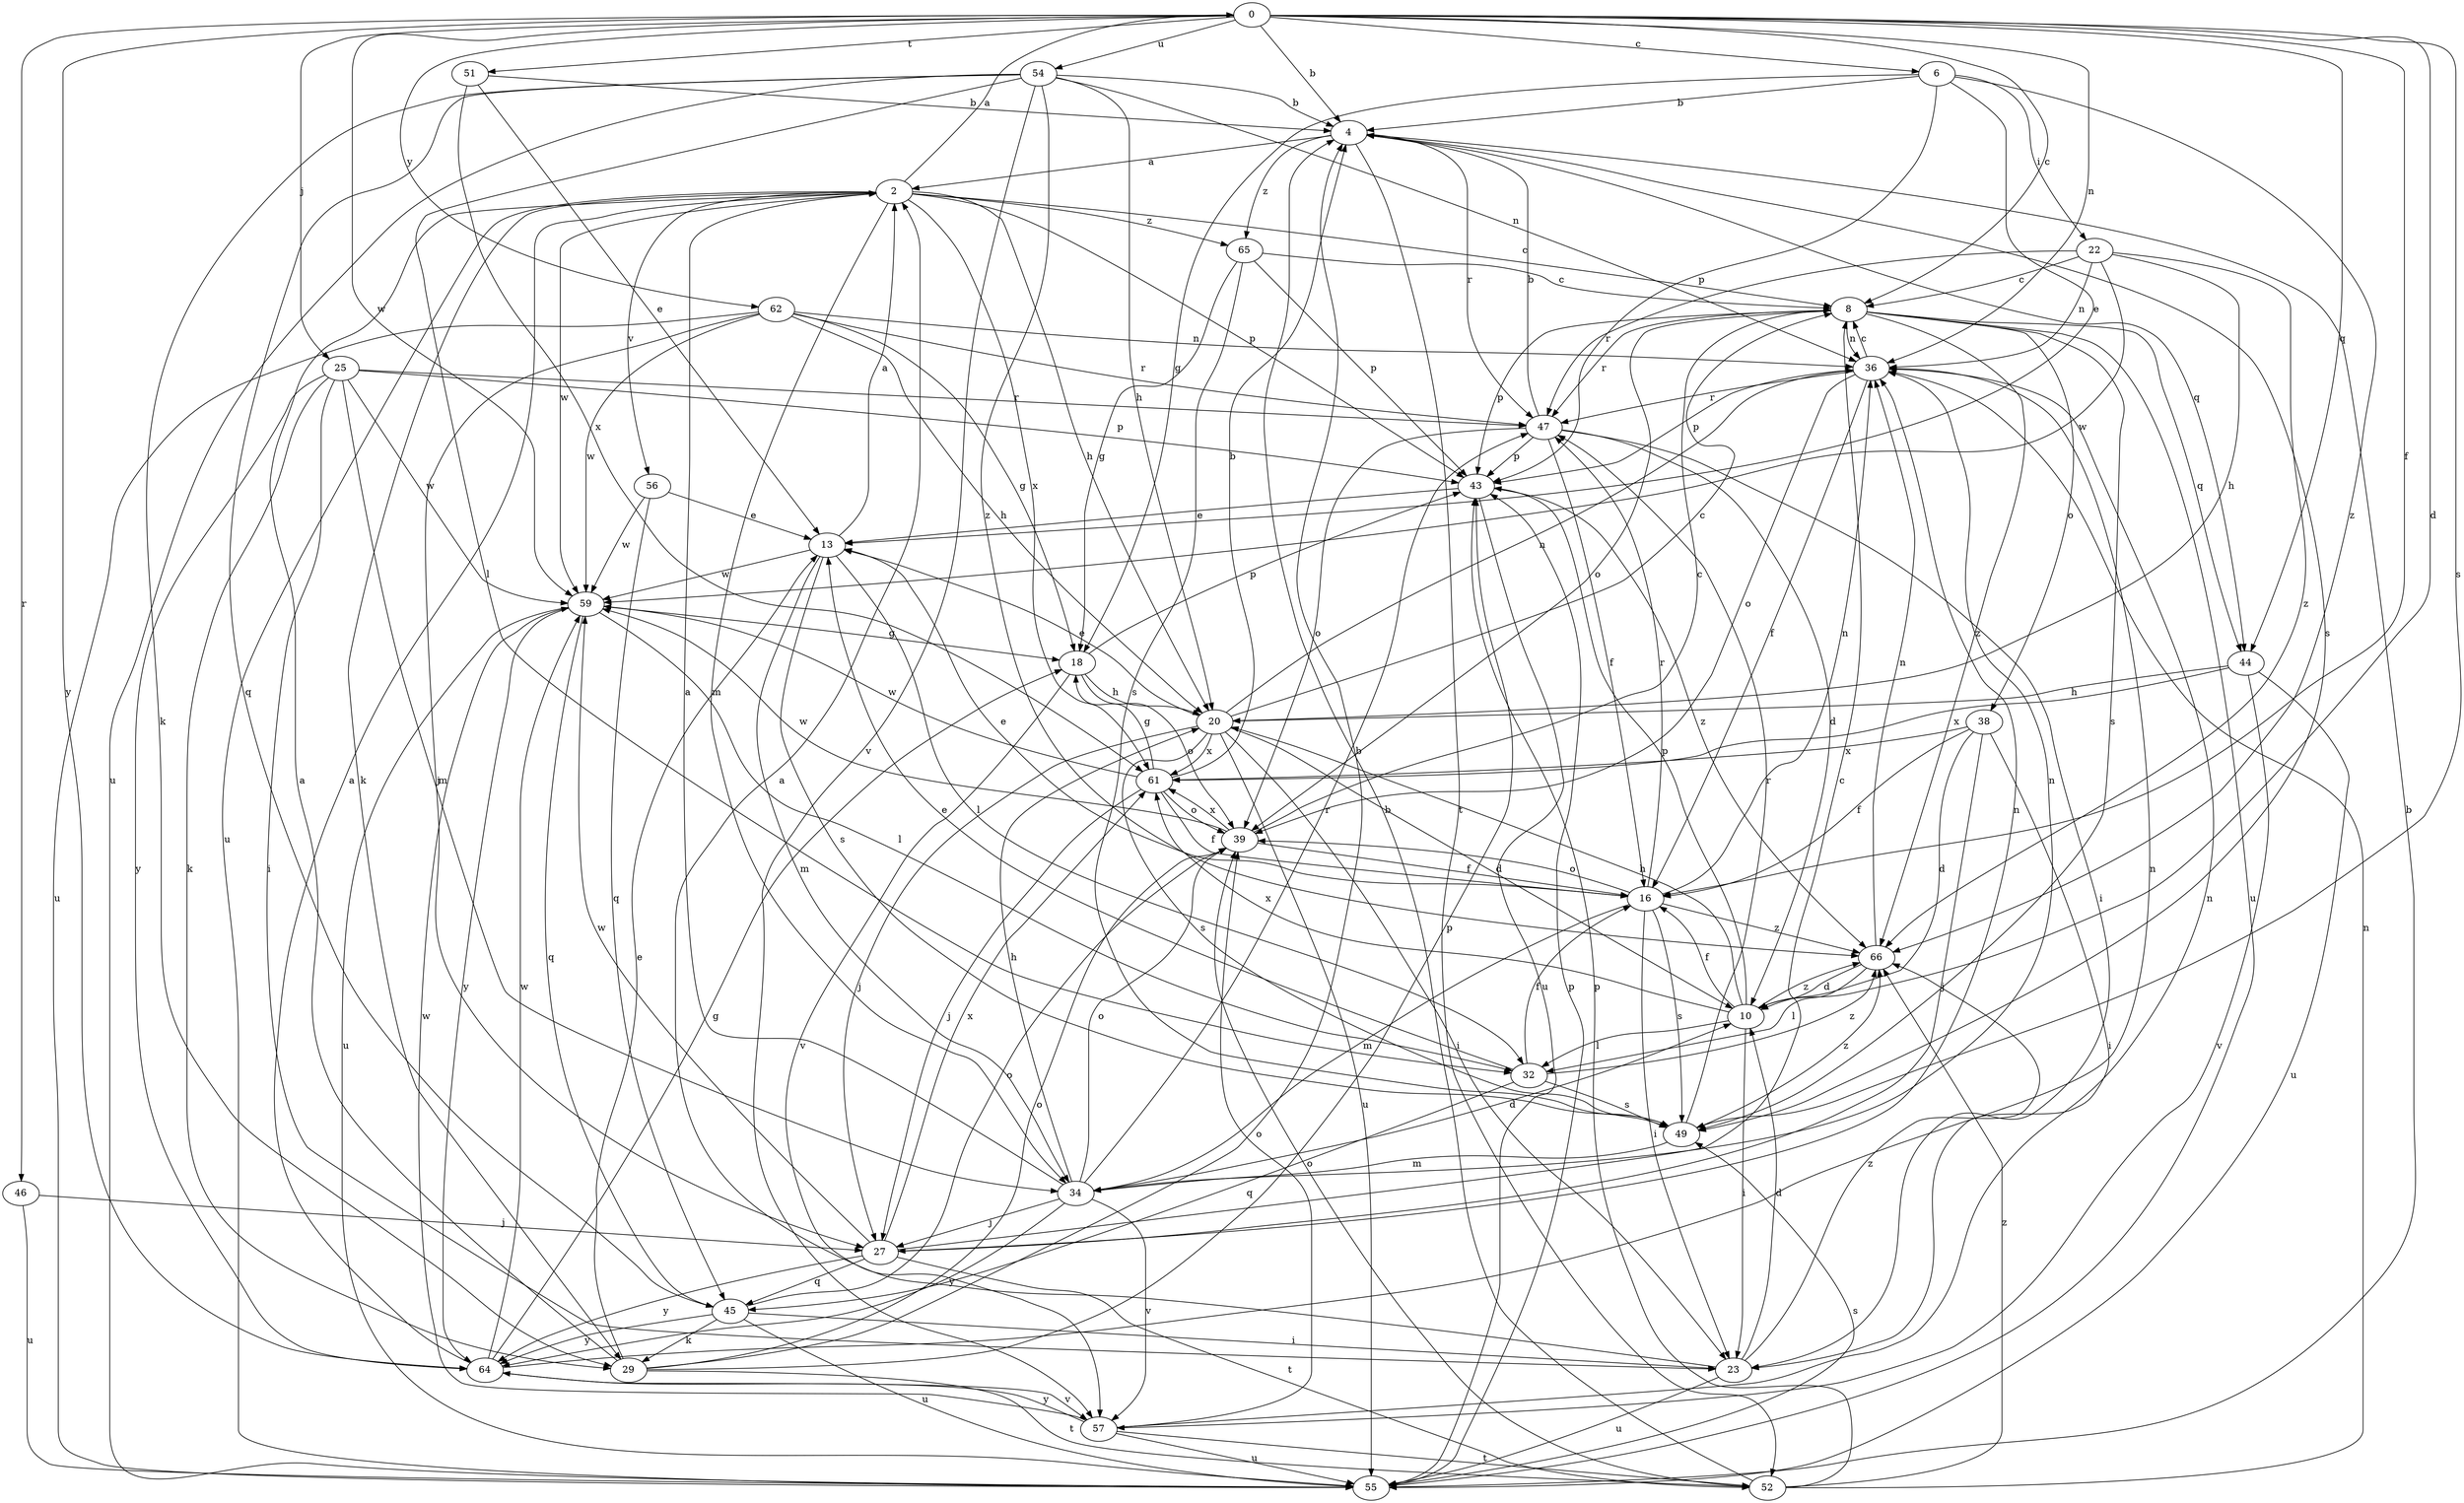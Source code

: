 strict digraph  {
0;
2;
4;
6;
8;
10;
13;
16;
18;
20;
22;
23;
25;
27;
29;
32;
34;
36;
38;
39;
43;
44;
45;
46;
47;
49;
51;
52;
54;
55;
56;
57;
59;
61;
62;
64;
65;
66;
0 -> 4  [label=b];
0 -> 6  [label=c];
0 -> 8  [label=c];
0 -> 10  [label=d];
0 -> 16  [label=f];
0 -> 25  [label=j];
0 -> 36  [label=n];
0 -> 44  [label=q];
0 -> 46  [label=r];
0 -> 49  [label=s];
0 -> 51  [label=t];
0 -> 54  [label=u];
0 -> 59  [label=w];
0 -> 62  [label=y];
0 -> 64  [label=y];
2 -> 0  [label=a];
2 -> 8  [label=c];
2 -> 20  [label=h];
2 -> 29  [label=k];
2 -> 34  [label=m];
2 -> 43  [label=p];
2 -> 55  [label=u];
2 -> 56  [label=v];
2 -> 59  [label=w];
2 -> 61  [label=x];
2 -> 65  [label=z];
4 -> 2  [label=a];
4 -> 44  [label=q];
4 -> 47  [label=r];
4 -> 49  [label=s];
4 -> 52  [label=t];
4 -> 65  [label=z];
6 -> 4  [label=b];
6 -> 13  [label=e];
6 -> 18  [label=g];
6 -> 22  [label=i];
6 -> 43  [label=p];
6 -> 66  [label=z];
8 -> 36  [label=n];
8 -> 38  [label=o];
8 -> 39  [label=o];
8 -> 43  [label=p];
8 -> 44  [label=q];
8 -> 47  [label=r];
8 -> 49  [label=s];
8 -> 55  [label=u];
8 -> 66  [label=z];
10 -> 16  [label=f];
10 -> 20  [label=h];
10 -> 23  [label=i];
10 -> 32  [label=l];
10 -> 43  [label=p];
10 -> 61  [label=x];
10 -> 66  [label=z];
13 -> 2  [label=a];
13 -> 32  [label=l];
13 -> 34  [label=m];
13 -> 49  [label=s];
13 -> 59  [label=w];
16 -> 13  [label=e];
16 -> 23  [label=i];
16 -> 34  [label=m];
16 -> 36  [label=n];
16 -> 39  [label=o];
16 -> 47  [label=r];
16 -> 49  [label=s];
16 -> 66  [label=z];
18 -> 20  [label=h];
18 -> 39  [label=o];
18 -> 43  [label=p];
18 -> 57  [label=v];
20 -> 8  [label=c];
20 -> 10  [label=d];
20 -> 13  [label=e];
20 -> 23  [label=i];
20 -> 27  [label=j];
20 -> 36  [label=n];
20 -> 49  [label=s];
20 -> 55  [label=u];
20 -> 61  [label=x];
22 -> 8  [label=c];
22 -> 20  [label=h];
22 -> 36  [label=n];
22 -> 47  [label=r];
22 -> 59  [label=w];
22 -> 66  [label=z];
23 -> 2  [label=a];
23 -> 10  [label=d];
23 -> 55  [label=u];
23 -> 66  [label=z];
25 -> 23  [label=i];
25 -> 29  [label=k];
25 -> 34  [label=m];
25 -> 43  [label=p];
25 -> 47  [label=r];
25 -> 59  [label=w];
25 -> 64  [label=y];
27 -> 8  [label=c];
27 -> 36  [label=n];
27 -> 45  [label=q];
27 -> 52  [label=t];
27 -> 59  [label=w];
27 -> 61  [label=x];
27 -> 64  [label=y];
29 -> 2  [label=a];
29 -> 4  [label=b];
29 -> 13  [label=e];
29 -> 39  [label=o];
29 -> 43  [label=p];
29 -> 52  [label=t];
32 -> 13  [label=e];
32 -> 16  [label=f];
32 -> 45  [label=q];
32 -> 49  [label=s];
32 -> 66  [label=z];
34 -> 2  [label=a];
34 -> 10  [label=d];
34 -> 20  [label=h];
34 -> 27  [label=j];
34 -> 36  [label=n];
34 -> 39  [label=o];
34 -> 47  [label=r];
34 -> 57  [label=v];
34 -> 64  [label=y];
36 -> 8  [label=c];
36 -> 16  [label=f];
36 -> 39  [label=o];
36 -> 43  [label=p];
36 -> 47  [label=r];
38 -> 10  [label=d];
38 -> 16  [label=f];
38 -> 23  [label=i];
38 -> 27  [label=j];
38 -> 61  [label=x];
39 -> 8  [label=c];
39 -> 16  [label=f];
39 -> 59  [label=w];
39 -> 61  [label=x];
43 -> 13  [label=e];
43 -> 55  [label=u];
43 -> 66  [label=z];
44 -> 20  [label=h];
44 -> 55  [label=u];
44 -> 57  [label=v];
44 -> 61  [label=x];
45 -> 23  [label=i];
45 -> 29  [label=k];
45 -> 39  [label=o];
45 -> 55  [label=u];
45 -> 64  [label=y];
46 -> 27  [label=j];
46 -> 55  [label=u];
47 -> 4  [label=b];
47 -> 10  [label=d];
47 -> 16  [label=f];
47 -> 23  [label=i];
47 -> 39  [label=o];
47 -> 43  [label=p];
49 -> 34  [label=m];
49 -> 47  [label=r];
49 -> 66  [label=z];
51 -> 4  [label=b];
51 -> 13  [label=e];
51 -> 61  [label=x];
52 -> 4  [label=b];
52 -> 36  [label=n];
52 -> 39  [label=o];
52 -> 43  [label=p];
52 -> 66  [label=z];
54 -> 4  [label=b];
54 -> 20  [label=h];
54 -> 29  [label=k];
54 -> 32  [label=l];
54 -> 36  [label=n];
54 -> 45  [label=q];
54 -> 55  [label=u];
54 -> 57  [label=v];
54 -> 66  [label=z];
55 -> 4  [label=b];
55 -> 43  [label=p];
55 -> 49  [label=s];
56 -> 13  [label=e];
56 -> 45  [label=q];
56 -> 59  [label=w];
57 -> 36  [label=n];
57 -> 39  [label=o];
57 -> 52  [label=t];
57 -> 55  [label=u];
57 -> 59  [label=w];
57 -> 64  [label=y];
59 -> 18  [label=g];
59 -> 32  [label=l];
59 -> 45  [label=q];
59 -> 55  [label=u];
59 -> 64  [label=y];
61 -> 4  [label=b];
61 -> 16  [label=f];
61 -> 18  [label=g];
61 -> 27  [label=j];
61 -> 39  [label=o];
61 -> 59  [label=w];
62 -> 18  [label=g];
62 -> 20  [label=h];
62 -> 27  [label=j];
62 -> 36  [label=n];
62 -> 47  [label=r];
62 -> 55  [label=u];
62 -> 59  [label=w];
64 -> 2  [label=a];
64 -> 18  [label=g];
64 -> 36  [label=n];
64 -> 57  [label=v];
64 -> 59  [label=w];
65 -> 8  [label=c];
65 -> 18  [label=g];
65 -> 43  [label=p];
65 -> 49  [label=s];
66 -> 10  [label=d];
66 -> 32  [label=l];
66 -> 36  [label=n];
}
